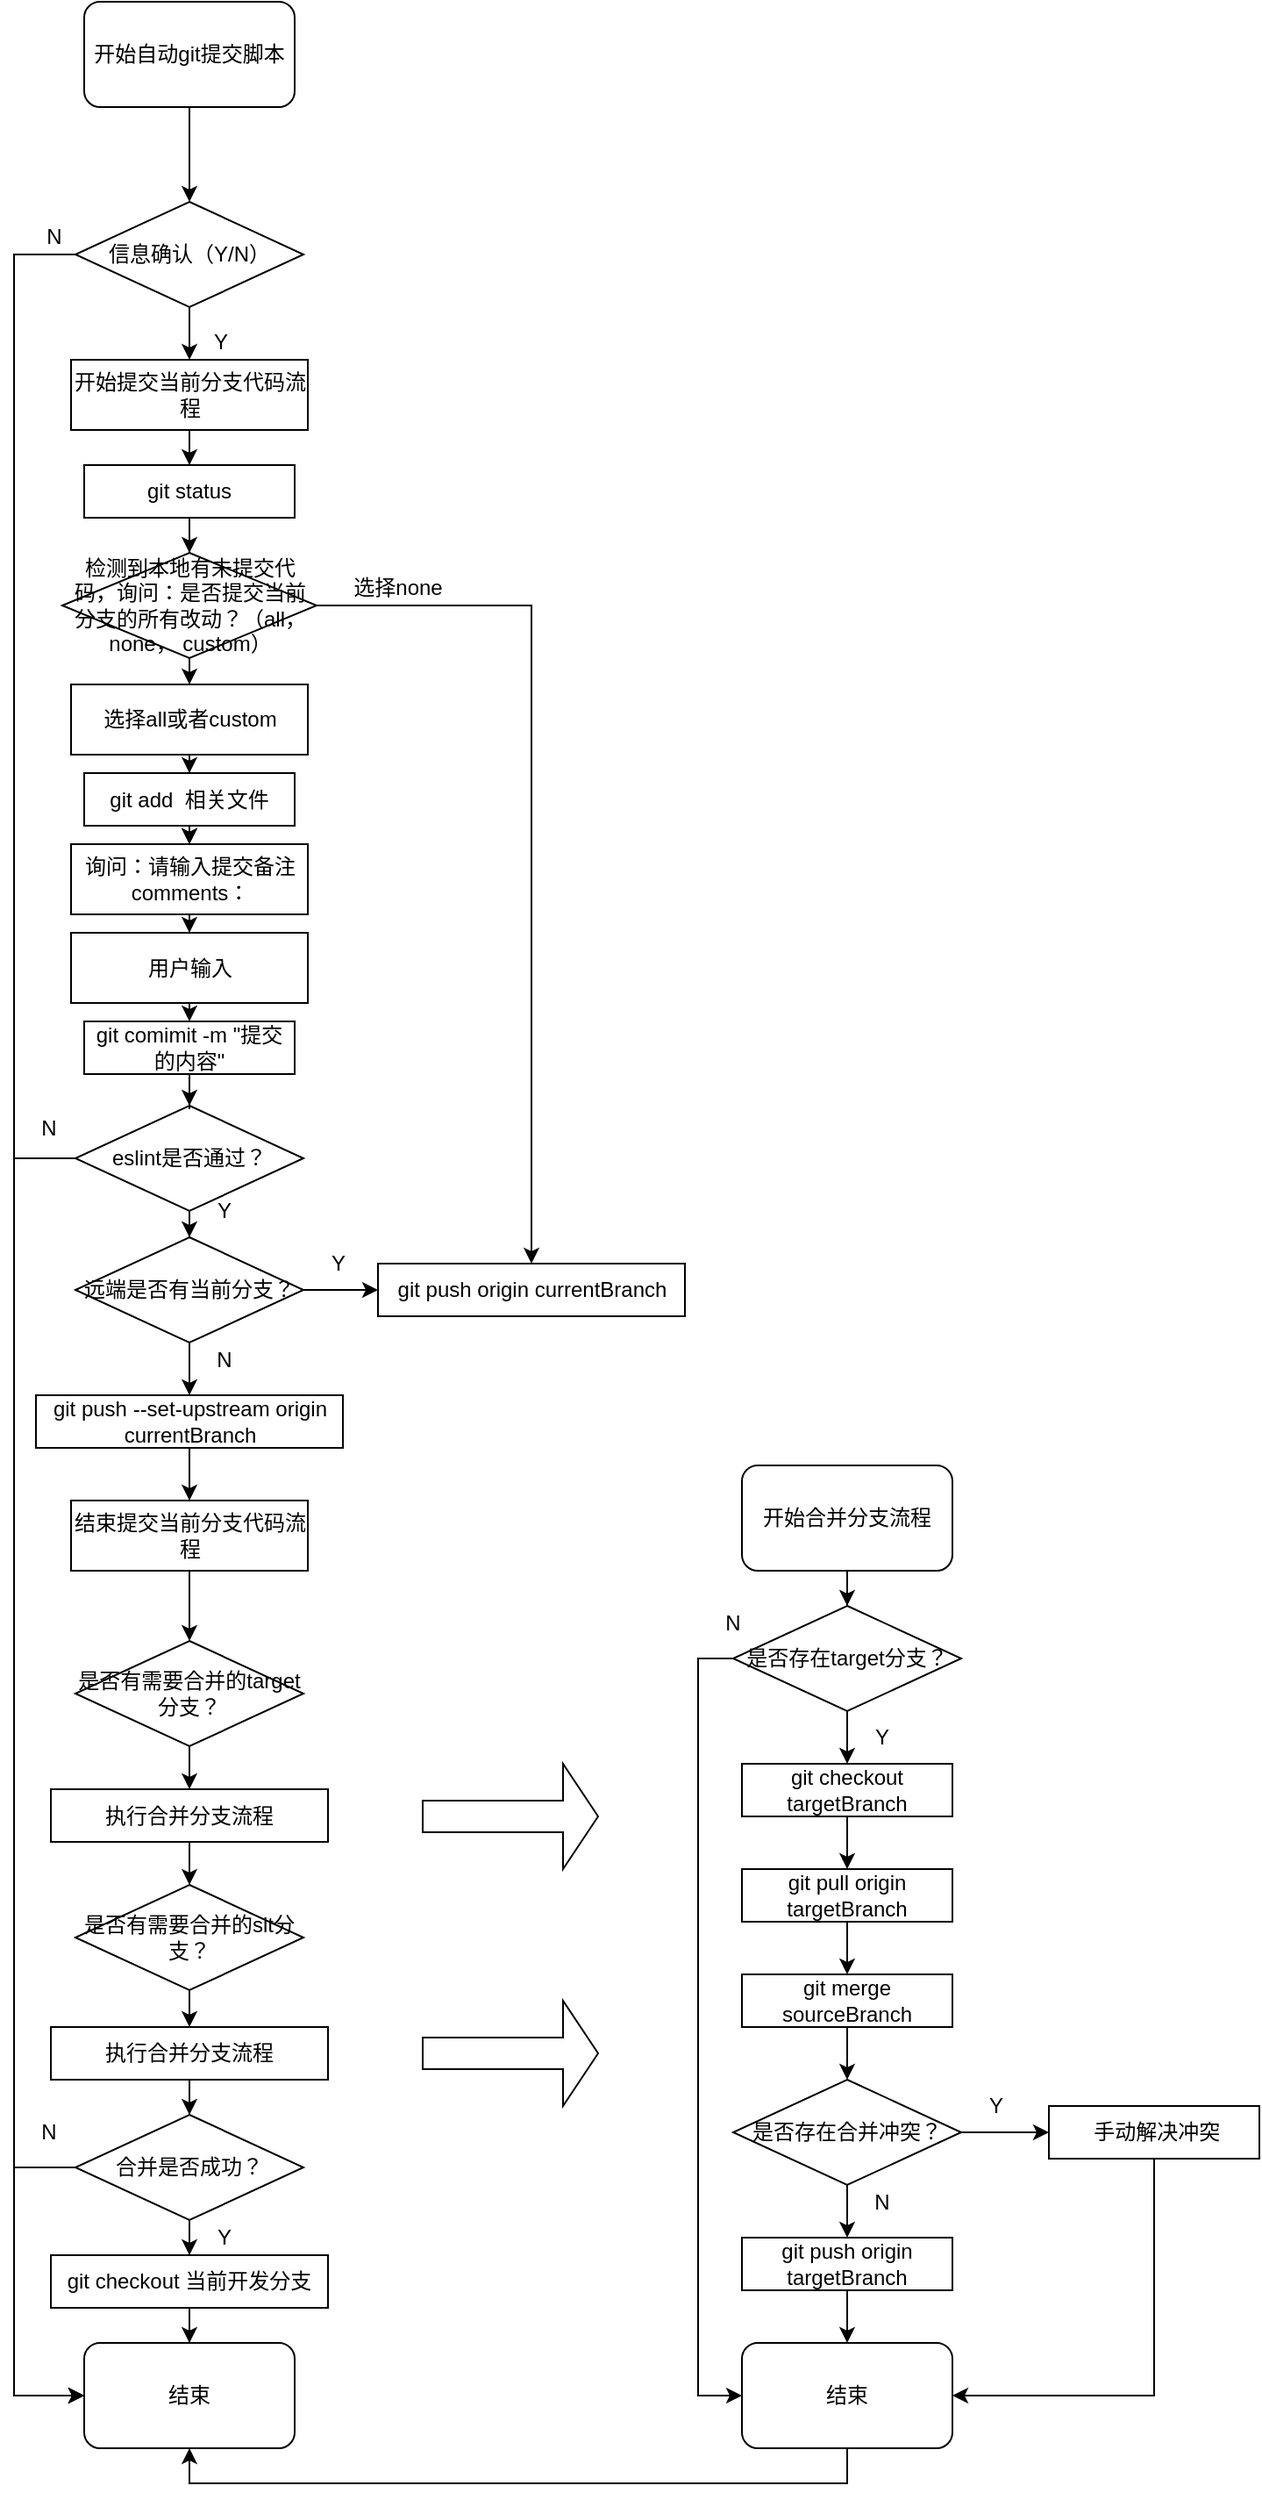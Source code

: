 <mxfile version="12.2.4" pages="1"><diagram id="pd3KOb8IzzFO2O3JStJ6" name="Page-1"><mxGraphModel dx="578" dy="828" grid="0" gridSize="10" guides="1" tooltips="1" connect="1" arrows="1" fold="1" page="1" pageScale="1" pageWidth="827" pageHeight="1169" math="0" shadow="0"><root><mxCell id="0"/><mxCell id="1" parent="0"/><mxCell id="8" style="edgeStyle=orthogonalEdgeStyle;rounded=0;orthogonalLoop=1;jettySize=auto;html=1;exitX=0.5;exitY=1;exitDx=0;exitDy=0;" parent="1" source="4" target="5" edge="1"><mxGeometry relative="1" as="geometry"/></mxCell><mxCell id="38" style="edgeStyle=orthogonalEdgeStyle;rounded=0;orthogonalLoop=1;jettySize=auto;html=1;entryX=0;entryY=0.5;entryDx=0;entryDy=0;" parent="1" source="4" target="28" edge="1"><mxGeometry relative="1" as="geometry"><Array as="points"><mxPoint x="60" y="180"/><mxPoint x="60" y="1400"/></Array></mxGeometry></mxCell><mxCell id="4" value="信息确认（Y/N）" style="rhombus;whiteSpace=wrap;html=1;" parent="1" vertex="1"><mxGeometry x="95" y="150" width="130" height="60" as="geometry"/></mxCell><mxCell id="29" style="edgeStyle=orthogonalEdgeStyle;rounded=0;orthogonalLoop=1;jettySize=auto;html=1;entryX=0.5;entryY=0;entryDx=0;entryDy=0;" parent="1" source="5" target="20" edge="1"><mxGeometry relative="1" as="geometry"/></mxCell><mxCell id="5" value="开始提交当前分支代码流程" style="rounded=0;whiteSpace=wrap;html=1;" parent="1" vertex="1"><mxGeometry x="92.5" y="240" width="135" height="40" as="geometry"/></mxCell><mxCell id="10" value="Y" style="text;html=1;strokeColor=none;fillColor=none;align=center;verticalAlign=middle;whiteSpace=wrap;rounded=0;" parent="1" vertex="1"><mxGeometry x="157.5" y="220" width="40" height="20" as="geometry"/></mxCell><mxCell id="50" style="edgeStyle=orthogonalEdgeStyle;rounded=0;orthogonalLoop=1;jettySize=auto;html=1;entryX=0.5;entryY=0;entryDx=0;entryDy=0;" parent="1" source="12" target="14" edge="1"><mxGeometry relative="1" as="geometry"/></mxCell><mxCell id="54" style="edgeStyle=orthogonalEdgeStyle;rounded=0;orthogonalLoop=1;jettySize=auto;html=1;entryX=0;entryY=0.5;entryDx=0;entryDy=0;exitX=0;exitY=0.5;exitDx=0;exitDy=0;" parent="1" source="12" target="28" edge="1"><mxGeometry relative="1" as="geometry"><Array as="points"><mxPoint x="60" y="695"/><mxPoint x="60" y="1400"/></Array></mxGeometry></mxCell><mxCell id="12" value="eslint是否通过？" style="rhombus;whiteSpace=wrap;html=1;" parent="1" vertex="1"><mxGeometry x="95" y="665" width="130" height="60" as="geometry"/></mxCell><mxCell id="52" style="edgeStyle=orthogonalEdgeStyle;rounded=0;orthogonalLoop=1;jettySize=auto;html=1;entryX=0.5;entryY=0;entryDx=0;entryDy=0;" parent="1" source="14" target="15" edge="1"><mxGeometry relative="1" as="geometry"/></mxCell><mxCell id="58" style="edgeStyle=orthogonalEdgeStyle;rounded=0;orthogonalLoop=1;jettySize=auto;html=1;entryX=0;entryY=0.5;entryDx=0;entryDy=0;" parent="1" source="14" target="19" edge="1"><mxGeometry relative="1" as="geometry"/></mxCell><mxCell id="14" value="远端是否有当前分支？" style="rhombus;whiteSpace=wrap;html=1;" parent="1" vertex="1"><mxGeometry x="95" y="740" width="130" height="60" as="geometry"/></mxCell><mxCell id="61" style="edgeStyle=orthogonalEdgeStyle;rounded=0;orthogonalLoop=1;jettySize=auto;html=1;" parent="1" source="15" target="60" edge="1"><mxGeometry relative="1" as="geometry"/></mxCell><mxCell id="15" value="git push --set-upstream origin currentBranch" style="rounded=0;whiteSpace=wrap;html=1;" parent="1" vertex="1"><mxGeometry x="72.5" y="830" width="175" height="30" as="geometry"/></mxCell><mxCell id="49" style="edgeStyle=orthogonalEdgeStyle;rounded=0;orthogonalLoop=1;jettySize=auto;html=1;entryX=0.5;entryY=0;entryDx=0;entryDy=0;" parent="1" source="16" target="12" edge="1"><mxGeometry relative="1" as="geometry"/></mxCell><mxCell id="16" value="git comimit -m &quot;提交的内容&quot;" style="rounded=0;whiteSpace=wrap;html=1;" parent="1" vertex="1"><mxGeometry x="100" y="617" width="120" height="30" as="geometry"/></mxCell><mxCell id="19" value="git push origin currentBranch" style="rounded=0;whiteSpace=wrap;html=1;" parent="1" vertex="1"><mxGeometry x="267.5" y="755" width="175" height="30" as="geometry"/></mxCell><mxCell id="30" style="edgeStyle=orthogonalEdgeStyle;rounded=0;orthogonalLoop=1;jettySize=auto;html=1;" parent="1" source="20" target="25" edge="1"><mxGeometry relative="1" as="geometry"/></mxCell><mxCell id="20" value="git status" style="rounded=0;whiteSpace=wrap;html=1;" parent="1" vertex="1"><mxGeometry x="100" y="300" width="120" height="30" as="geometry"/></mxCell><mxCell id="43" style="edgeStyle=orthogonalEdgeStyle;rounded=0;orthogonalLoop=1;jettySize=auto;html=1;entryX=0.5;entryY=0;entryDx=0;entryDy=0;" parent="1" source="118" target="22" edge="1"><mxGeometry relative="1" as="geometry"><mxPoint x="160" y="490" as="sourcePoint"/></mxGeometry></mxCell><mxCell id="126" style="edgeStyle=orthogonalEdgeStyle;rounded=0;orthogonalLoop=1;jettySize=auto;html=1;exitX=0.5;exitY=1;exitDx=0;exitDy=0;entryX=0.5;entryY=0;entryDx=0;entryDy=0;" parent="1" source="22" target="116" edge="1"><mxGeometry relative="1" as="geometry"/></mxCell><mxCell id="129" style="edgeStyle=orthogonalEdgeStyle;rounded=0;orthogonalLoop=1;jettySize=auto;html=1;exitX=0.5;exitY=1;exitDx=0;exitDy=0;entryX=0.5;entryY=0;entryDx=0;entryDy=0;" parent="1" source="22" target="116" edge="1"><mxGeometry relative="1" as="geometry"/></mxCell><mxCell id="22" value="git add&amp;nbsp; 相关文件" style="rounded=0;whiteSpace=wrap;html=1;" parent="1" vertex="1"><mxGeometry x="100" y="475.5" width="120" height="30" as="geometry"/></mxCell><mxCell id="124" style="edgeStyle=orthogonalEdgeStyle;rounded=0;orthogonalLoop=1;jettySize=auto;html=1;" parent="1" source="25" target="118" edge="1"><mxGeometry relative="1" as="geometry"/></mxCell><mxCell id="131" style="edgeStyle=orthogonalEdgeStyle;rounded=0;orthogonalLoop=1;jettySize=auto;html=1;" parent="1" source="25" target="19" edge="1"><mxGeometry relative="1" as="geometry"/></mxCell><mxCell id="25" value="检测到本地有未提交代码，询问：是否提交当前分支的所有改动？（all， none， custom）" style="rhombus;whiteSpace=wrap;html=1;" parent="1" vertex="1"><mxGeometry x="87.5" y="350" width="145" height="60" as="geometry"/></mxCell><mxCell id="130" style="edgeStyle=orthogonalEdgeStyle;rounded=0;orthogonalLoop=1;jettySize=auto;html=1;entryX=0.5;entryY=0;entryDx=0;entryDy=0;" parent="1" source="26" target="4" edge="1"><mxGeometry relative="1" as="geometry"/></mxCell><mxCell id="26" value="开始自动git提交脚本" style="rounded=1;whiteSpace=wrap;html=1;" parent="1" vertex="1"><mxGeometry x="100" y="36" width="120" height="60" as="geometry"/></mxCell><mxCell id="28" value="结束" style="rounded=1;whiteSpace=wrap;html=1;" parent="1" vertex="1"><mxGeometry x="100" y="1370" width="120" height="60" as="geometry"/></mxCell><mxCell id="39" value="N" style="text;html=1;strokeColor=none;fillColor=none;align=center;verticalAlign=middle;whiteSpace=wrap;rounded=0;" parent="1" vertex="1"><mxGeometry x="62.5" y="160" width="40" height="20" as="geometry"/></mxCell><mxCell id="51" value="Y" style="text;html=1;strokeColor=none;fillColor=none;align=center;verticalAlign=middle;whiteSpace=wrap;rounded=0;" parent="1" vertex="1"><mxGeometry x="160" y="715" width="40" height="20" as="geometry"/></mxCell><mxCell id="53" value="Y" style="text;html=1;strokeColor=none;fillColor=none;align=center;verticalAlign=middle;whiteSpace=wrap;rounded=0;" parent="1" vertex="1"><mxGeometry x="225" y="745" width="40" height="20" as="geometry"/></mxCell><mxCell id="55" value="N" style="text;html=1;strokeColor=none;fillColor=none;align=center;verticalAlign=middle;whiteSpace=wrap;rounded=0;" parent="1" vertex="1"><mxGeometry x="60" y="668" width="40" height="20" as="geometry"/></mxCell><mxCell id="59" value="N" style="text;html=1;strokeColor=none;fillColor=none;align=center;verticalAlign=middle;whiteSpace=wrap;rounded=0;" parent="1" vertex="1"><mxGeometry x="160" y="800" width="40" height="20" as="geometry"/></mxCell><mxCell id="90" style="edgeStyle=orthogonalEdgeStyle;rounded=0;orthogonalLoop=1;jettySize=auto;html=1;entryX=0.5;entryY=0;entryDx=0;entryDy=0;" parent="1" source="60" target="63" edge="1"><mxGeometry relative="1" as="geometry"/></mxCell><mxCell id="60" value="结束提交当前分支代码流程" style="rounded=0;whiteSpace=wrap;html=1;" parent="1" vertex="1"><mxGeometry x="92.5" y="890" width="135" height="40" as="geometry"/></mxCell><mxCell id="106" style="edgeStyle=orthogonalEdgeStyle;rounded=0;orthogonalLoop=1;jettySize=auto;html=1;entryX=0.5;entryY=0;entryDx=0;entryDy=0;" parent="1" source="62" target="92" edge="1"><mxGeometry relative="1" as="geometry"/></mxCell><mxCell id="62" value="执行合并分支流程" style="rounded=0;whiteSpace=wrap;html=1;" parent="1" vertex="1"><mxGeometry x="81" y="1054.5" width="158" height="30" as="geometry"/></mxCell><mxCell id="91" style="edgeStyle=orthogonalEdgeStyle;rounded=0;orthogonalLoop=1;jettySize=auto;html=1;entryX=0.5;entryY=0;entryDx=0;entryDy=0;" parent="1" source="63" target="62" edge="1"><mxGeometry relative="1" as="geometry"/></mxCell><mxCell id="63" value="是否有需要合并的target分支？" style="rhombus;whiteSpace=wrap;html=1;" parent="1" vertex="1"><mxGeometry x="95" y="970" width="130" height="60" as="geometry"/></mxCell><mxCell id="74" style="edgeStyle=orthogonalEdgeStyle;rounded=0;orthogonalLoop=1;jettySize=auto;html=1;entryX=0.5;entryY=0;entryDx=0;entryDy=0;" parent="1" source="64" target="65" edge="1"><mxGeometry relative="1" as="geometry"/></mxCell><mxCell id="86" style="edgeStyle=orthogonalEdgeStyle;rounded=0;orthogonalLoop=1;jettySize=auto;html=1;entryX=0;entryY=0.5;entryDx=0;entryDy=0;" parent="1" source="64" target="70" edge="1"><mxGeometry relative="1" as="geometry"><mxPoint x="440" y="1400" as="targetPoint"/><Array as="points"><mxPoint x="450" y="980"/><mxPoint x="450" y="1400"/></Array></mxGeometry></mxCell><mxCell id="64" value="是否存在target分支？" style="rhombus;whiteSpace=wrap;html=1;" parent="1" vertex="1"><mxGeometry x="470" y="950" width="130" height="60" as="geometry"/></mxCell><mxCell id="75" style="edgeStyle=orthogonalEdgeStyle;rounded=0;orthogonalLoop=1;jettySize=auto;html=1;entryX=0.5;entryY=0;entryDx=0;entryDy=0;" parent="1" source="65" target="66" edge="1"><mxGeometry relative="1" as="geometry"/></mxCell><mxCell id="65" value="git checkout targetBranch" style="rounded=0;whiteSpace=wrap;html=1;" parent="1" vertex="1"><mxGeometry x="475" y="1040" width="120" height="30" as="geometry"/></mxCell><mxCell id="76" style="edgeStyle=orthogonalEdgeStyle;rounded=0;orthogonalLoop=1;jettySize=auto;html=1;entryX=0.5;entryY=0;entryDx=0;entryDy=0;" parent="1" source="66" target="67" edge="1"><mxGeometry relative="1" as="geometry"/></mxCell><mxCell id="66" value="git pull origin targetBranch" style="rounded=0;whiteSpace=wrap;html=1;" parent="1" vertex="1"><mxGeometry x="475" y="1100" width="120" height="30" as="geometry"/></mxCell><mxCell id="77" style="edgeStyle=orthogonalEdgeStyle;rounded=0;orthogonalLoop=1;jettySize=auto;html=1;" parent="1" source="67" target="68" edge="1"><mxGeometry relative="1" as="geometry"/></mxCell><mxCell id="67" value="git merge sourceBranch" style="rounded=0;whiteSpace=wrap;html=1;" parent="1" vertex="1"><mxGeometry x="475" y="1160" width="120" height="30" as="geometry"/></mxCell><mxCell id="78" style="edgeStyle=orthogonalEdgeStyle;rounded=0;orthogonalLoop=1;jettySize=auto;html=1;entryX=0.5;entryY=0;entryDx=0;entryDy=0;" parent="1" source="68" target="71" edge="1"><mxGeometry relative="1" as="geometry"/></mxCell><mxCell id="80" style="edgeStyle=orthogonalEdgeStyle;rounded=0;orthogonalLoop=1;jettySize=auto;html=1;" parent="1" source="68" target="69" edge="1"><mxGeometry relative="1" as="geometry"/></mxCell><mxCell id="68" value="是否存在合并冲突？" style="rhombus;whiteSpace=wrap;html=1;" parent="1" vertex="1"><mxGeometry x="470" y="1220" width="130" height="60" as="geometry"/></mxCell><mxCell id="89" style="edgeStyle=orthogonalEdgeStyle;rounded=0;orthogonalLoop=1;jettySize=auto;html=1;entryX=1;entryY=0.5;entryDx=0;entryDy=0;" parent="1" source="69" target="70" edge="1"><mxGeometry relative="1" as="geometry"><Array as="points"><mxPoint x="710" y="1400"/></Array></mxGeometry></mxCell><mxCell id="69" value="&amp;nbsp;手动解决冲突" style="rounded=0;whiteSpace=wrap;html=1;" parent="1" vertex="1"><mxGeometry x="650" y="1235" width="120" height="30" as="geometry"/></mxCell><mxCell id="114" style="edgeStyle=orthogonalEdgeStyle;rounded=0;orthogonalLoop=1;jettySize=auto;html=1;entryX=0.5;entryY=1;entryDx=0;entryDy=0;" parent="1" source="70" target="28" edge="1"><mxGeometry relative="1" as="geometry"><Array as="points"><mxPoint x="535" y="1450"/><mxPoint x="160" y="1450"/></Array></mxGeometry></mxCell><mxCell id="70" value="结束" style="rounded=1;whiteSpace=wrap;html=1;" parent="1" vertex="1"><mxGeometry x="475" y="1370" width="120" height="60" as="geometry"/></mxCell><mxCell id="79" style="edgeStyle=orthogonalEdgeStyle;rounded=0;orthogonalLoop=1;jettySize=auto;html=1;" parent="1" source="71" target="70" edge="1"><mxGeometry relative="1" as="geometry"/></mxCell><mxCell id="71" value="git push origin targetBranch" style="rounded=0;whiteSpace=wrap;html=1;" parent="1" vertex="1"><mxGeometry x="475" y="1310" width="120" height="30" as="geometry"/></mxCell><mxCell id="73" style="edgeStyle=orthogonalEdgeStyle;rounded=0;orthogonalLoop=1;jettySize=auto;html=1;entryX=0.5;entryY=0;entryDx=0;entryDy=0;" parent="1" source="72" target="64" edge="1"><mxGeometry relative="1" as="geometry"/></mxCell><mxCell id="72" value="开始合并分支流程" style="rounded=1;whiteSpace=wrap;html=1;" parent="1" vertex="1"><mxGeometry x="475" y="870" width="120" height="60" as="geometry"/></mxCell><mxCell id="81" value="Y" style="text;html=1;strokeColor=none;fillColor=none;align=center;verticalAlign=middle;whiteSpace=wrap;rounded=0;" parent="1" vertex="1"><mxGeometry x="535" y="1015" width="40" height="20" as="geometry"/></mxCell><mxCell id="82" value="N" style="text;html=1;strokeColor=none;fillColor=none;align=center;verticalAlign=middle;whiteSpace=wrap;rounded=0;" parent="1" vertex="1"><mxGeometry x="450" y="950" width="40" height="20" as="geometry"/></mxCell><mxCell id="87" value="Y" style="text;html=1;strokeColor=none;fillColor=none;align=center;verticalAlign=middle;whiteSpace=wrap;rounded=0;" parent="1" vertex="1"><mxGeometry x="600" y="1225" width="40" height="20" as="geometry"/></mxCell><mxCell id="88" value="N" style="text;html=1;strokeColor=none;fillColor=none;align=center;verticalAlign=middle;whiteSpace=wrap;rounded=0;" parent="1" vertex="1"><mxGeometry x="535" y="1280" width="40" height="20" as="geometry"/></mxCell><mxCell id="96" style="edgeStyle=orthogonalEdgeStyle;rounded=0;orthogonalLoop=1;jettySize=auto;html=1;entryX=0.5;entryY=0;entryDx=0;entryDy=0;" parent="1" source="92" target="93" edge="1"><mxGeometry relative="1" as="geometry"/></mxCell><mxCell id="92" value="是否有需要合并的sit分支？" style="rhombus;whiteSpace=wrap;html=1;" parent="1" vertex="1"><mxGeometry x="95" y="1109" width="130" height="60" as="geometry"/></mxCell><mxCell id="97" style="edgeStyle=orthogonalEdgeStyle;rounded=0;orthogonalLoop=1;jettySize=auto;html=1;entryX=0.5;entryY=0;entryDx=0;entryDy=0;" parent="1" source="93" target="94" edge="1"><mxGeometry relative="1" as="geometry"/></mxCell><mxCell id="93" value="执行合并分支流程" style="rounded=0;whiteSpace=wrap;html=1;" parent="1" vertex="1"><mxGeometry x="81" y="1190" width="158" height="30" as="geometry"/></mxCell><mxCell id="98" style="edgeStyle=orthogonalEdgeStyle;rounded=0;orthogonalLoop=1;jettySize=auto;html=1;entryX=0.5;entryY=0;entryDx=0;entryDy=0;" parent="1" source="94" target="95" edge="1"><mxGeometry relative="1" as="geometry"/></mxCell><mxCell id="102" style="edgeStyle=orthogonalEdgeStyle;rounded=0;orthogonalLoop=1;jettySize=auto;html=1;entryX=0;entryY=0.5;entryDx=0;entryDy=0;" parent="1" source="94" target="28" edge="1"><mxGeometry relative="1" as="geometry"><Array as="points"><mxPoint x="60" y="1270"/><mxPoint x="60" y="1400"/></Array></mxGeometry></mxCell><mxCell id="94" value="合并是否成功？" style="rhombus;whiteSpace=wrap;html=1;" parent="1" vertex="1"><mxGeometry x="95" y="1240" width="130" height="60" as="geometry"/></mxCell><mxCell id="99" style="edgeStyle=orthogonalEdgeStyle;rounded=0;orthogonalLoop=1;jettySize=auto;html=1;" parent="1" source="95" target="28" edge="1"><mxGeometry relative="1" as="geometry"/></mxCell><mxCell id="95" value="git checkout 当前开发分支" style="rounded=0;whiteSpace=wrap;html=1;" parent="1" vertex="1"><mxGeometry x="81" y="1320" width="158" height="30" as="geometry"/></mxCell><mxCell id="100" value="N" style="text;html=1;strokeColor=none;fillColor=none;align=center;verticalAlign=middle;whiteSpace=wrap;rounded=0;" parent="1" vertex="1"><mxGeometry x="60" y="1240" width="40" height="20" as="geometry"/></mxCell><mxCell id="101" value="Y" style="text;html=1;strokeColor=none;fillColor=none;align=center;verticalAlign=middle;whiteSpace=wrap;rounded=0;" parent="1" vertex="1"><mxGeometry x="160" y="1300" width="40" height="20" as="geometry"/></mxCell><mxCell id="111" value="" style="shape=singleArrow;whiteSpace=wrap;html=1;" parent="1" vertex="1"><mxGeometry x="293" y="1040" width="100" height="60" as="geometry"/></mxCell><mxCell id="112" value="" style="shape=singleArrow;whiteSpace=wrap;html=1;" parent="1" vertex="1"><mxGeometry x="293" y="1175" width="100" height="60" as="geometry"/></mxCell><mxCell id="127" style="edgeStyle=orthogonalEdgeStyle;rounded=0;orthogonalLoop=1;jettySize=auto;html=1;exitX=0.5;exitY=1;exitDx=0;exitDy=0;entryX=0.5;entryY=0;entryDx=0;entryDy=0;" parent="1" source="116" target="119" edge="1"><mxGeometry relative="1" as="geometry"/></mxCell><mxCell id="116" value="询问：请输入提交备注comments：" style="rounded=0;whiteSpace=wrap;html=1;" parent="1" vertex="1"><mxGeometry x="92.5" y="516" width="135" height="40" as="geometry"/></mxCell><mxCell id="118" value="选择all或者custom" style="rounded=0;whiteSpace=wrap;html=1;" parent="1" vertex="1"><mxGeometry x="92.5" y="425" width="135" height="40" as="geometry"/></mxCell><mxCell id="128" style="edgeStyle=orthogonalEdgeStyle;rounded=0;orthogonalLoop=1;jettySize=auto;html=1;exitX=0.5;exitY=1;exitDx=0;exitDy=0;entryX=0.5;entryY=0;entryDx=0;entryDy=0;" parent="1" source="119" target="16" edge="1"><mxGeometry relative="1" as="geometry"/></mxCell><mxCell id="119" value="用户输入" style="rounded=0;whiteSpace=wrap;html=1;" parent="1" vertex="1"><mxGeometry x="92.5" y="566.5" width="135" height="40" as="geometry"/></mxCell><mxCell id="133" value="选择none" style="text;html=1;strokeColor=none;fillColor=none;align=center;verticalAlign=middle;whiteSpace=wrap;rounded=0;" parent="1" vertex="1"><mxGeometry x="245" y="360" width="68" height="20" as="geometry"/></mxCell></root></mxGraphModel></diagram></mxfile>